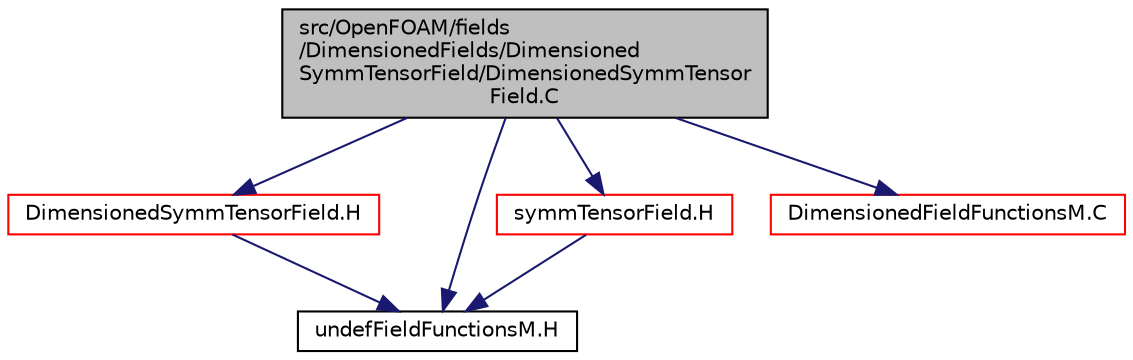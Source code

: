 digraph "src/OpenFOAM/fields/DimensionedFields/DimensionedSymmTensorField/DimensionedSymmTensorField.C"
{
  bgcolor="transparent";
  edge [fontname="Helvetica",fontsize="10",labelfontname="Helvetica",labelfontsize="10"];
  node [fontname="Helvetica",fontsize="10",shape=record];
  Node1 [label="src/OpenFOAM/fields\l/DimensionedFields/Dimensioned\lSymmTensorField/DimensionedSymmTensor\lField.C",height=0.2,width=0.4,color="black", fillcolor="grey75", style="filled", fontcolor="black"];
  Node1 -> Node2 [color="midnightblue",fontsize="10",style="solid",fontname="Helvetica"];
  Node2 [label="DimensionedSymmTensorField.H",height=0.2,width=0.4,color="red",URL="$a07928.html",tooltip="SymmTensor specific part of the implementation of DimensionedField. "];
  Node2 -> Node3 [color="midnightblue",fontsize="10",style="solid",fontname="Helvetica"];
  Node3 [label="undefFieldFunctionsM.H",height=0.2,width=0.4,color="black",URL="$a07976.html"];
  Node1 -> Node4 [color="midnightblue",fontsize="10",style="solid",fontname="Helvetica"];
  Node4 [label="symmTensorField.H",height=0.2,width=0.4,color="red",URL="$a08005.html"];
  Node4 -> Node3 [color="midnightblue",fontsize="10",style="solid",fontname="Helvetica"];
  Node1 -> Node5 [color="midnightblue",fontsize="10",style="solid",fontname="Helvetica"];
  Node5 [label="DimensionedFieldFunctionsM.C",height=0.2,width=0.4,color="red",URL="$a07914.html"];
  Node1 -> Node3 [color="midnightblue",fontsize="10",style="solid",fontname="Helvetica"];
}
